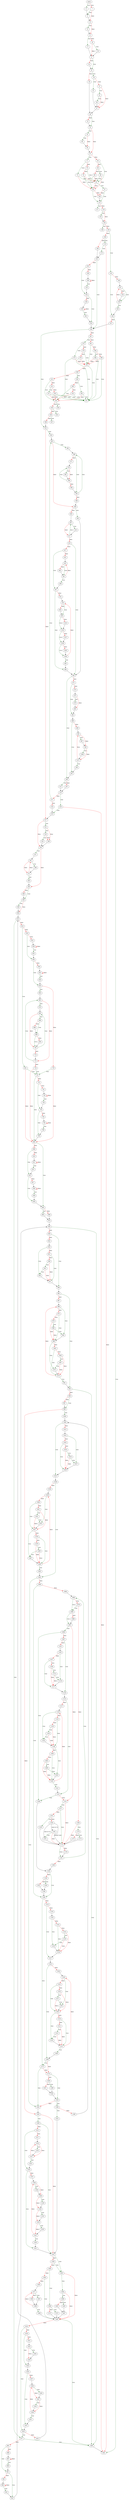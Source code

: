 digraph "print_files" {
	// Node definitions.
	2 [label=entry];
	6;
	7;
	9;
	10;
	13;
	15;
	17;
	18;
	20;
	21;
	24;
	25;
	28;
	30;
	35;
	37;
	42;
	46;
	47;
	48;
	52;
	53;
	55;
	60;
	63;
	67;
	71;
	73;
	76;
	78;
	82;
	84;
	86;
	89;
	93;
	97;
	102;
	108;
	113;
	117;
	119;
	120;
	128;
	138;
	139;
	145;
	146;
	147;
	154;
	158;
	163;
	164;
	167;
	168;
	170;
	173;
	180;
	191;
	202;
	208;
	209;
	223;
	224;
	228;
	229;
	262;
	263;
	264;
	267;
	270;
	273;
	276;
	278;
	281;
	284;
	286;
	289;
	292;
	300;
	303;
	305;
	308;
	310;
	313;
	315;
	317;
	320;
	323;
	324;
	328;
	329;
	335;
	336;
	347;
	348;
	355;
	358;
	360;
	365;
	366;
	372;
	374;
	382;
	384;
	390;
	392;
	398;
	399;
	403;
	405;
	407;
	415;
	417;
	423;
	427;
	432;
	433;
	440;
	441;
	446;
	447;
	451;
	452;
	458;
	459;
	463;
	464;
	465;
	471;
	474;
	475;
	479;
	482;
	485;
	488;
	490;
	491;
	497;
	500;
	504;
	505;
	506;
	507;
	512;
	514;
	517;
	520;
	524;
	525;
	527;
	531;
	533;
	535;
	540;
	543;
	551;
	561;
	568;
	571;
	583;
	585;
	589;
	593;
	599;
	604;
	610;
	614;
	620;
	625;
	626;
	635;
	636;
	640;
	641;
	643;
	658;
	659;
	664;
	665;
	676;
	680;
	686;
	688;
	689;
	695;
	705;
	714;
	715;
	724;
	729;
	731;
	735;
	742;
	743;
	758;
	759;
	764;
	765;
	798;
	799;
	800;
	806;
	810;
	811;
	822;
	823;
	827;
	828;
	858;
	859;
	863;
	865;
	868;
	874;
	877;
	881;
	886;
	887;
	900;
	901;
	905;
	906;
	932;
	933;
	934;
	938;
	942;
	943;
	947;
	948;
	952;
	956;
	957;
	960;
	965;
	967;
	968;
	975;
	976;
	980;
	984;
	986;
	991;
	992;
	995;
	997;
	998;
	1004;
	1005;
	1013;
	1014;
	1018;
	1019;
	1023;
	1027;
	1028;
	1031;
	1036;
	1038;
	1039;
	1046;
	1047;
	1051;
	1055;
	1057;
	1062;
	1063;
	1066;
	1068;
	1069;
	1076;
	1080;
	1086;
	1087;
	1094;
	1097;
	1102;
	1103;
	1107;
	1108;
	1112;
	1116;
	1117;
	1120;
	1125;
	1127;
	1128;
	1135;
	1136;
	1140;
	1144;
	1146;
	1151;
	1152;
	1155;
	1157;
	1161;
	1163;
	1164;
	1165;
	1167;
	1168;
	1170;
	1172;
	1173;
	1174;
	1178;
	1181;
	1186;
	1188;
	1190;
	1195;
	1202;
	1204;
	1206;
	1209;
	1214;
	1219;
	1220;
	1224;
	1225;
	1229;
	1233;
	1234;
	1237;
	1242;
	1244;
	1245;
	1252;
	1253;
	1257;
	1261;
	1263;
	1268;
	1269;
	1272;
	1274;
	1280;
	1287;
	1289;
	1291;
	1293;
	1296;
	1299;
	1302;
	1305;
	1309;
	1312;
	1317;
	1318;
	1325;
	1327;
	1332;
	1333;
	1337;
	1338;
	1344;
	1346;
	1350;
	1351;
	1352;
	1353;
	1358;
	1360;
	1363;
	1365;
	1366;
	1373;
	1375;
	1377;
	1385;
	1387;
	1389;
	1392;
	1394;
	1396;
	1403;
	1405;
	1407;
	1408;
	1409;
	1414;
	1418;
	1421;
	1422;
	1426;
	1429;
	1432;
	1435;
	1437;
	1438;
	1444;
	1447;
	1451;
	1452;
	1453;
	1455;
	1460;
	1461;
	1462;
	1463;
	1467;
	1471;
	1473;
	1478;
	1479;
	1483;
	1487;
	1489;
	1494;
	1495;
	1499;
	1503;
	1505;
	1510;
	1511;
	1515;
	1519;
	1521;
	1526;
	1528;
	1532;
	1534;
	1539;
	1541;
	1545;
	1548;
	1552;
	1553;
	1557;
	1558;
	1563;
	1564;
	1568;
	1571;

	// Edge definitions.
	2 -> 6 [
		color=darkgreen
		label=true
	];
	2 -> 7 [
		color=red
		label=false
	];
	6 -> 9;
	7 -> 9 [
		color=darkgreen
		label=true
	];
	7 -> 10 [
		color=red
		label=false
	];
	9 -> 10;
	10 -> 13 [
		color=darkgreen
		label=true
	];
	10 -> 15 [
		color=red
		label=false
	];
	13 -> 15;
	15 -> 17 [
		color=darkgreen
		label=true
	];
	15 -> 18 [
		color=red
		label=false
	];
	17 -> 21;
	18 -> 20 [
		color=darkgreen
		label=true
	];
	18 -> 21 [
		color=red
		label=false
	];
	20 -> 21;
	21 -> 24 [
		color=red
		label=false
	];
	21 -> 25 [
		color=darkgreen
		label=true
	];
	24 -> 25;
	25 -> 28 [
		color=red
		label=false
	];
	25 -> 30 [
		color=darkgreen
		label=true
	];
	28 -> 48;
	30 -> 35 [
		color=darkgreen
		label=true
	];
	30 -> 37 [
		color=red
		label=false
	];
	35 -> 47;
	37 -> 42 [
		color=darkgreen
		label=true
	];
	37 -> 47 [
		color=red
		label=false
	];
	42 -> 46 [
		color=darkgreen
		label=true
	];
	42 -> 47 [
		color=red
		label=false
	];
	46 -> 47;
	47 -> 48;
	48 -> 52 [
		color=red
		label=false
	];
	48 -> 53 [
		color=darkgreen
		label=true
	];
	52 -> 53;
	53 -> 55 [
		color=darkgreen
		label=true
	];
	53 -> 67 [
		color=red
		label=false
	];
	55 -> 60 [
		color=darkgreen
		label=true
	];
	55 -> 63 [
		color=red
		label=false
	];
	60 -> 63;
	63 -> 67;
	67 -> 71 [
		color=darkgreen
		label=true
	];
	67 -> 82 [
		color=red
		label=false
	];
	71 -> 73 [
		color=darkgreen
		label=true
	];
	71 -> 76 [
		color=red
		label=false
	];
	73 -> 93 [
		color=darkgreen
		label=true
	];
	73 -> 102 [
		color=red
		label=false
	];
	76 -> 78 [
		color=red
		label=false
	];
	76 -> 93 [
		color=darkgreen
		label=true
	];
	78 -> 93 [
		color=red
		label=false
	];
	78 -> 102 [
		color=darkgreen
		label=true
	];
	82 -> 84 [
		color=red
		label=false
	];
	82 -> 93 [
		color=darkgreen
		label=true
	];
	84 -> 86 [
		color=darkgreen
		label=true
	];
	84 -> 89 [
		color=red
		label=false
	];
	86 -> 93 [
		color=darkgreen
		label=true
	];
	86 -> 102 [
		color=red
		label=false
	];
	89 -> 93 [
		color=red
		label=false
	];
	89 -> 102 [
		color=darkgreen
		label=true
	];
	93 -> 97 [
		color=darkgreen
		label=true
	];
	93 -> 102 [
		color=red
		label=false
	];
	97 -> 108 [
		color=red
		label=false
	];
	97 -> 113 [
		color=darkgreen
		label=true
	];
	102 -> 108 [
		color=red
		label=false
	];
	102 -> 113 [
		color=darkgreen
		label=true
	];
	108 -> 113;
	113 -> 117 [
		color=darkgreen
		label=true
	];
	113 -> 119 [
		color=red
		label=false
	];
	119 -> 120 [
		color=darkgreen
		label=true
	];
	119 -> 128 [
		color=red
		label=false
	];
	120 -> 128;
	128 -> 138 [
		color=darkgreen
		label=true
	];
	128 -> 139 [
		color=red
		label=false
	];
	139 -> 145 [
		color=darkgreen
		label=true
	];
	139 -> 168 [
		color=red
		label=false
	];
	145 -> 146 [
		color=red
		label=false
	];
	145 -> 164 [
		color=darkgreen
		label=true
	];
	146 -> 147;
	147 -> 154 [
		color=red
		label=false
	];
	147 -> 158 [
		color=darkgreen
		label=true
	];
	154 -> 158;
	158 -> 147 [
		color=red
		label=false
	];
	158 -> 163 [
		color=darkgreen
		label=true
	];
	163 -> 164;
	164 -> 167 [
		color=red
		label=false
	];
	164 -> 1461 [
		color=darkgreen
		label=true
	];
	167 -> 264;
	168 -> 170 [
		color=darkgreen
		label=true
	];
	168 -> 180 [
		color=red
		label=false
	];
	170 -> 173 [
		color=darkgreen
		label=true
	];
	170 -> 1461 [
		color=red
		label=false
	];
	173 -> 191;
	180 -> 191;
	191 -> 202 [
		color=red
		label=false
	];
	191 -> 264 [
		color=darkgreen
		label=true
	];
	202 -> 208 [
		color=red
		label=false
	];
	202 -> 224 [
		color=darkgreen
		label=true
	];
	208 -> 209;
	209 -> 209 [
		color=red
		label=false
	];
	209 -> 223 [
		color=darkgreen
		label=true
	];
	223 -> 224;
	224 -> 228 [
		color=red
		label=false
	];
	224 -> 263 [
		color=darkgreen
		label=true
	];
	228 -> 229;
	229 -> 229 [
		color=red
		label=false
	];
	229 -> 262 [
		color=darkgreen
		label=true
	];
	262 -> 263;
	263 -> 264;
	264 -> 267 [
		color=red
		label=false
	];
	264 -> 355 [
		color=darkgreen
		label=true
	];
	267 -> 270 [
		color=darkgreen
		label=true
	];
	267 -> 281 [
		color=red
		label=false
	];
	270 -> 273 [
		color=darkgreen
		label=true
	];
	270 -> 276 [
		color=red
		label=false
	];
	273 -> 292 [
		color=red
		label=false
	];
	273 -> 323 [
		color=darkgreen
		label=true
	];
	276 -> 278 [
		color=red
		label=false
	];
	276 -> 292 [
		color=darkgreen
		label=true
	];
	278 -> 292 [
		color=red
		label=false
	];
	278 -> 323 [
		color=darkgreen
		label=true
	];
	281 -> 284 [
		color=red
		label=false
	];
	281 -> 292 [
		color=darkgreen
		label=true
	];
	284 -> 286 [
		color=darkgreen
		label=true
	];
	284 -> 289 [
		color=red
		label=false
	];
	286 -> 292 [
		color=red
		label=false
	];
	286 -> 323 [
		color=darkgreen
		label=true
	];
	289 -> 292 [
		color=red
		label=false
	];
	289 -> 323 [
		color=darkgreen
		label=true
	];
	292 -> 300 [
		color=red
		label=false
	];
	292 -> 323 [
		color=darkgreen
		label=true
	];
	300 -> 303 [
		color=darkgreen
		label=true
	];
	300 -> 313 [
		color=red
		label=false
	];
	303 -> 305 [
		color=darkgreen
		label=true
	];
	303 -> 308 [
		color=red
		label=false
	];
	305 -> 323 [
		color=darkgreen
		label=true
	];
	305 -> 324 [
		color=red
		label=false
	];
	308 -> 310 [
		color=red
		label=false
	];
	308 -> 324 [
		color=darkgreen
		label=true
	];
	310 -> 323 [
		color=darkgreen
		label=true
	];
	310 -> 324 [
		color=red
		label=false
	];
	313 -> 315 [
		color=red
		label=false
	];
	313 -> 324 [
		color=darkgreen
		label=true
	];
	315 -> 317 [
		color=darkgreen
		label=true
	];
	315 -> 320 [
		color=red
		label=false
	];
	317 -> 323 [
		color=darkgreen
		label=true
	];
	317 -> 324 [
		color=red
		label=false
	];
	320 -> 323 [
		color=darkgreen
		label=true
	];
	320 -> 324 [
		color=red
		label=false
	];
	324 -> 328 [
		color=darkgreen
		label=true
	];
	324 -> 329 [
		color=red
		label=false
	];
	329 -> 335 [
		color=darkgreen
		label=true
	];
	329 -> 336 [
		color=red
		label=false
	];
	336 -> 347 [
		color=darkgreen
		label=true
	];
	336 -> 348 [
		color=red
		label=false
	];
	348 -> 355;
	355 -> 358 [
		color=darkgreen
		label=true
	];
	355 -> 527 [
		color=red
		label=false
	];
	358 -> 360;
	360 -> 365 [
		color=darkgreen
		label=true
	];
	360 -> 399 [
		color=red
		label=false
	];
	365 -> 366;
	366 -> 372 [
		color=red
		label=false
	];
	366 -> 392 [
		color=darkgreen
		label=true
	];
	372 -> 374;
	374 -> 382 [
		color=darkgreen
		label=true
	];
	374 -> 384 [
		color=red
		label=false
	];
	382 -> 384;
	384 -> 374 [
		color=darkgreen
		label=true
	];
	384 -> 390 [
		color=red
		label=false
	];
	390 -> 392;
	392 -> 366 [
		color=darkgreen
		label=true
	];
	392 -> 398 [
		color=red
		label=false
	];
	398 -> 399;
	399 -> 403 [
		color=darkgreen
		label=true
	];
	399 -> 405 [
		color=red
		label=false
	];
	403 -> 465;
	405 -> 407;
	407 -> 415 [
		color=darkgreen
		label=true
	];
	407 -> 417 [
		color=red
		label=false
	];
	415 -> 417;
	417 -> 407 [
		color=darkgreen
		label=true
	];
	417 -> 423 [
		color=red
		label=false
	];
	423 -> 427 [
		color=red
		label=false
	];
	423 -> 465 [
		color=darkgreen
		label=true
	];
	427 -> 432 [
		color=red
		label=false
	];
	427 -> 447 [
		color=darkgreen
		label=true
	];
	432 -> 433;
	433 -> 440 [
		color=red
		label=false
	];
	433 -> 441 [
		color=darkgreen
		label=true
	];
	440 -> 441;
	441 -> 433 [
		color=red
		label=false
	];
	441 -> 446 [
		color=darkgreen
		label=true
	];
	446 -> 447;
	447 -> 451 [
		color=red
		label=false
	];
	447 -> 464 [
		color=darkgreen
		label=true
	];
	451 -> 452;
	452 -> 458 [
		color=red
		label=false
	];
	452 -> 459 [
		color=darkgreen
		label=true
	];
	458 -> 459;
	459 -> 1552 [
		color=red
		label=false
	];
	459 -> 1553 [
		color=darkgreen
		label=true
	];
	463 -> 464;
	464 -> 465;
	465 -> 471 [
		color=red
		label=false
	];
	465 -> 506 [
		color=darkgreen
		label=true
	];
	471 -> 474 [
		color=red
		label=false
	];
	471 -> 485 [
		color=darkgreen
		label=true
	];
	474 -> 475;
	475 -> 479 [
		color=darkgreen
		label=true
	];
	475 -> 482 [
		color=red
		label=false
	];
	479 -> 482;
	482 -> 485;
	485 -> 488;
	488 -> 490 [
		color=red
		label=false
	];
	488 -> 505 [
		color=darkgreen
		label=true
	];
	490 -> 491;
	491 -> 497 [
		color=darkgreen
		label=true
	];
	491 -> 500 [
		color=red
		label=false
	];
	497 -> 500;
	500 -> 1568 [
		color=darkgreen
		label=true
	];
	500 -> 1571 [
		color=red
		label=false
	];
	504 -> 505;
	505 -> 506;
	506 -> 507 [
		color=red
		label=false
	];
	506 -> 512 [
		color=darkgreen
		label=true
	];
	507 -> 514;
	512 -> 514;
	514 -> 517 [
		color=red
		label=false
	];
	514 -> 520 [
		color=darkgreen
		label=true
	];
	517 -> 360 [
		color=darkgreen
		label=true
	];
	517 -> 524 [
		color=red
		label=false
	];
	520 -> 525 [
		color=darkgreen
		label=true
	];
	520 -> 1461 [
		color=red
		label=false
	];
	524 -> 525;
	525 -> 527;
	527 -> 531 [
		color=darkgreen
		label=true
	];
	527 -> 543 [
		color=red
		label=false
	];
	531 -> 533 [
		color=darkgreen
		label=true
	];
	531 -> 540 [
		color=red
		label=false
	];
	533 -> 535 [
		color=darkgreen
		label=true
	];
	533 -> 540 [
		color=red
		label=false
	];
	535 -> 543;
	540 -> 543;
	543 -> 551 [
		color=darkgreen
		label=true
	];
	543 -> 585 [
		color=red
		label=false
	];
	551 -> 561;
	561 -> 568 [
		color=darkgreen
		label=true
	];
	561 -> 571 [
		color=red
		label=false
	];
	568 -> 571;
	571 -> 561 [
		color=red
		label=false
	];
	571 -> 583 [
		color=darkgreen
		label=true
	];
	583 -> 585;
	585 -> 589 [
		color=red
		label=false
	];
	585 -> 593 [
		color=darkgreen
		label=true
	];
	589 -> 593;
	593 -> 599 [
		color=darkgreen
		label=true
	];
	593 -> 604 [
		color=red
		label=false
	];
	599 -> 604;
	604 -> 610;
	610 -> 614 [
		color=red
		label=false
	];
	610 -> 877 [
		color=darkgreen
		label=true
	];
	614 -> 620 [
		color=red
		label=false
	];
	614 -> 641 [
		color=darkgreen
		label=true
	];
	620 -> 625 [
		color=red
		label=false
	];
	620 -> 636 [
		color=darkgreen
		label=true
	];
	625 -> 626;
	626 -> 626 [
		color=red
		label=false
	];
	626 -> 635 [
		color=darkgreen
		label=true
	];
	635 -> 636;
	636 -> 640 [
		color=red
		label=false
	];
	636 -> 659 [
		color=darkgreen
		label=true
	];
	640 -> 643;
	641 -> 731 [
		color=darkgreen
		label=true
	];
	641 -> 800 [
		color=red
		label=false
	];
	643 -> 643 [
		color=red
		label=false
	];
	643 -> 658 [
		color=darkgreen
		label=true
	];
	658 -> 659;
	659 -> 664 [
		color=darkgreen
		label=true
	];
	659 -> 729 [
		color=red
		label=false
	];
	664 -> 665;
	665 -> 676 [
		color=darkgreen
		label=true
	];
	665 -> 715 [
		color=red
		label=false
	];
	676 -> 680;
	680 -> 686 [
		color=darkgreen
		label=true
	];
	680 -> 705 [
		color=red
		label=false
	];
	686 -> 688 [
		color=red
		label=false
	];
	686 -> 689 [
		color=darkgreen
		label=true
	];
	688 -> 689;
	689 -> 695 [
		color=red
		label=false
	];
	689 -> 705 [
		color=darkgreen
		label=true
	];
	695 -> 705;
	705 -> 680 [
		color=darkgreen
		label=true
	];
	705 -> 714 [
		color=red
		label=false
	];
	714 -> 715;
	715 -> 665 [
		color=darkgreen
		label=true
	];
	715 -> 724 [
		color=red
		label=false
	];
	724 -> 731 [
		color=darkgreen
		label=true
	];
	724 -> 800 [
		color=red
		label=false
	];
	729 -> 731 [
		color=darkgreen
		label=true
	];
	729 -> 800 [
		color=red
		label=false
	];
	731 -> 735 [
		color=red
		label=false
	];
	731 -> 800 [
		color=darkgreen
		label=true
	];
	735 -> 742 [
		color=red
		label=false
	];
	735 -> 759 [
		color=darkgreen
		label=true
	];
	742 -> 743;
	743 -> 743 [
		color=red
		label=false
	];
	743 -> 758 [
		color=darkgreen
		label=true
	];
	758 -> 759;
	759 -> 764 [
		color=red
		label=false
	];
	759 -> 799 [
		color=darkgreen
		label=true
	];
	764 -> 765;
	765 -> 765 [
		color=red
		label=false
	];
	765 -> 798 [
		color=darkgreen
		label=true
	];
	798 -> 799;
	799 -> 800;
	800 -> 806 [
		color=red
		label=false
	];
	800 -> 863 [
		color=darkgreen
		label=true
	];
	806 -> 810 [
		color=red
		label=false
	];
	806 -> 823 [
		color=darkgreen
		label=true
	];
	810 -> 811;
	811 -> 811 [
		color=red
		label=false
	];
	811 -> 822 [
		color=darkgreen
		label=true
	];
	822 -> 823;
	823 -> 827 [
		color=red
		label=false
	];
	823 -> 859 [
		color=darkgreen
		label=true
	];
	827 -> 828;
	828 -> 828 [
		color=red
		label=false
	];
	828 -> 858 [
		color=darkgreen
		label=true
	];
	858 -> 859;
	859 -> 863;
	863 -> 865 [
		color=darkgreen
		label=true
	];
	863 -> 868 [
		color=red
		label=false
	];
	865 -> 874;
	868 -> 874;
	874 -> 934;
	877 -> 881 [
		color=red
		label=false
	];
	877 -> 1460 [
		color=darkgreen
		label=true
	];
	881 -> 886 [
		color=red
		label=false
	];
	881 -> 901 [
		color=darkgreen
		label=true
	];
	886 -> 887;
	887 -> 887 [
		color=red
		label=false
	];
	887 -> 900 [
		color=darkgreen
		label=true
	];
	900 -> 901;
	901 -> 905 [
		color=red
		label=false
	];
	901 -> 933 [
		color=darkgreen
		label=true
	];
	905 -> 906;
	906 -> 906 [
		color=red
		label=false
	];
	906 -> 932 [
		color=darkgreen
		label=true
	];
	932 -> 933;
	933 -> 934;
	934 -> 938 [
		color=red
		label=false
	];
	934 -> 1460 [
		color=darkgreen
		label=true
	];
	938 -> 942 [
		color=red
		label=false
	];
	938 -> 960 [
		color=darkgreen
		label=true
	];
	942 -> 943;
	943 -> 947 [
		color=red
		label=false
	];
	943 -> 956 [
		color=darkgreen
		label=true
	];
	947 -> 948 [
		color=red
		label=false
	];
	947 -> 957 [
		color=darkgreen
		label=true
	];
	948 -> 952 [
		color=darkgreen
		label=true
	];
	948 -> 957 [
		color=red
		label=false
	];
	952 -> 956 [
		color=darkgreen
		label=true
	];
	952 -> 957 [
		color=red
		label=false
	];
	956 -> 957;
	957 -> 960;
	960 -> 965;
	965 -> 967 [
		color=red
		label=false
	];
	965 -> 992 [
		color=darkgreen
		label=true
	];
	967 -> 968;
	968 -> 975 [
		color=red
		label=false
	];
	968 -> 984 [
		color=darkgreen
		label=true
	];
	975 -> 976 [
		color=red
		label=false
	];
	975 -> 986 [
		color=darkgreen
		label=true
	];
	976 -> 980 [
		color=darkgreen
		label=true
	];
	976 -> 986 [
		color=red
		label=false
	];
	980 -> 984 [
		color=darkgreen
		label=true
	];
	980 -> 986 [
		color=red
		label=false
	];
	984 -> 986;
	986 -> 1462 [
		color=red
		label=false
	];
	986 -> 1471 [
		color=darkgreen
		label=true
	];
	991 -> 992;
	992 -> 995 [
		color=red
		label=false
	];
	992 -> 1460 [
		color=darkgreen
		label=true
	];
	995 -> 997 [
		color=red
		label=false
	];
	995 -> 998 [
		color=darkgreen
		label=true
	];
	997 -> 998;
	998 -> 1004 [
		color=darkgreen
		label=true
	];
	998 -> 1305 [
		color=red
		label=false
	];
	1004 -> 1005;
	1005 -> 1013 [
		color=red
		label=false
	];
	1005 -> 1031 [
		color=darkgreen
		label=true
	];
	1013 -> 1014;
	1014 -> 1018 [
		color=red
		label=false
	];
	1014 -> 1027 [
		color=darkgreen
		label=true
	];
	1018 -> 1019 [
		color=red
		label=false
	];
	1018 -> 1028 [
		color=darkgreen
		label=true
	];
	1019 -> 1023 [
		color=darkgreen
		label=true
	];
	1019 -> 1028 [
		color=red
		label=false
	];
	1023 -> 1027 [
		color=darkgreen
		label=true
	];
	1023 -> 1028 [
		color=red
		label=false
	];
	1027 -> 1028;
	1028 -> 1031;
	1031 -> 1036;
	1036 -> 1038 [
		color=red
		label=false
	];
	1036 -> 1063 [
		color=darkgreen
		label=true
	];
	1038 -> 1039;
	1039 -> 1046 [
		color=red
		label=false
	];
	1039 -> 1055 [
		color=darkgreen
		label=true
	];
	1046 -> 1047 [
		color=red
		label=false
	];
	1046 -> 1057 [
		color=darkgreen
		label=true
	];
	1047 -> 1051 [
		color=darkgreen
		label=true
	];
	1047 -> 1057 [
		color=red
		label=false
	];
	1051 -> 1055 [
		color=darkgreen
		label=true
	];
	1051 -> 1057 [
		color=red
		label=false
	];
	1055 -> 1057;
	1057 -> 1478 [
		color=red
		label=false
	];
	1057 -> 1487 [
		color=darkgreen
		label=true
	];
	1062 -> 1063;
	1063 -> 1066 [
		color=red
		label=false
	];
	1063 -> 1302 [
		color=darkgreen
		label=true
	];
	1066 -> 1068 [
		color=red
		label=false
	];
	1066 -> 1209 [
		color=darkgreen
		label=true
	];
	1068 -> 1069;
	1069 -> 1076 [
		color=red
		label=false
	];
	1069 -> 1080 [
		color=darkgreen
		label=true
	];
	1076 -> 1080 [
		color=darkgreen
		label=true
	];
	1076 -> 1168 [
		color=red
		label=false
	];
	1080 -> 1086 [
		color=red
		label=false
	];
	1080 -> 1087 [
		color=darkgreen
		label=true
	];
	1086 -> 1087;
	1087 -> 1094 [
		color=darkgreen
		label=true
	];
	1087 -> 1155 [
		color=red
		label=false
	];
	1094 -> 1097 [
		color=red
		label=false
	];
	1094 -> 1188 [
		color=darkgreen
		label=true
	];
	1097 -> 1102 [
		color=red
		label=false
	];
	1097 -> 1120 [
		color=darkgreen
		label=true
	];
	1102 -> 1103;
	1103 -> 1107 [
		color=red
		label=false
	];
	1103 -> 1116 [
		color=darkgreen
		label=true
	];
	1107 -> 1108 [
		color=red
		label=false
	];
	1107 -> 1117 [
		color=darkgreen
		label=true
	];
	1108 -> 1112 [
		color=darkgreen
		label=true
	];
	1108 -> 1117 [
		color=red
		label=false
	];
	1112 -> 1116 [
		color=darkgreen
		label=true
	];
	1112 -> 1117 [
		color=red
		label=false
	];
	1116 -> 1117;
	1117 -> 1120;
	1120 -> 1125;
	1125 -> 1127 [
		color=red
		label=false
	];
	1125 -> 1152 [
		color=darkgreen
		label=true
	];
	1127 -> 1128;
	1128 -> 1135 [
		color=red
		label=false
	];
	1128 -> 1144 [
		color=darkgreen
		label=true
	];
	1135 -> 1136 [
		color=red
		label=false
	];
	1135 -> 1146 [
		color=darkgreen
		label=true
	];
	1136 -> 1140 [
		color=darkgreen
		label=true
	];
	1136 -> 1146 [
		color=red
		label=false
	];
	1140 -> 1144 [
		color=darkgreen
		label=true
	];
	1140 -> 1146 [
		color=red
		label=false
	];
	1144 -> 1146;
	1146 -> 1494 [
		color=red
		label=false
	];
	1146 -> 1503 [
		color=darkgreen
		label=true
	];
	1151 -> 1152;
	1152 -> 1155 [
		color=red
		label=false
	];
	1152 -> 1188 [
		color=darkgreen
		label=true
	];
	1155 -> 1157 [
		color=darkgreen
		label=true
	];
	1155 -> 1174 [
		color=red
		label=false
	];
	1157 -> 1161 [
		color=red
		label=false
	];
	1157 -> 1174 [
		color=darkgreen
		label=true
	];
	1161 -> 1163 [
		color=darkgreen
		label=true
	];
	1161 -> 1164 [
		color=red
		label=false
	];
	1163 -> 1174;
	1164 -> 1165 [label="case (x=2)"];
	1164 -> 1167 [label="case (x=3)"];
	1164 -> 1174 [label="default case"];
	1165 -> 1167 [
		color=darkgreen
		label=true
	];
	1165 -> 1174 [
		color=red
		label=false
	];
	1167 -> 1174;
	1168 -> 1170 [
		color=darkgreen
		label=true
	];
	1168 -> 1174 [
		color=red
		label=false
	];
	1170 -> 1172 [
		color=darkgreen
		label=true
	];
	1170 -> 1173 [
		color=red
		label=false
	];
	1172 -> 1174;
	1173 -> 1174;
	1174 -> 1178 [
		color=red
		label=false
	];
	1174 -> 1181 [
		color=darkgreen
		label=true
	];
	1178 -> 1181;
	1181 -> 1069 [
		color=darkgreen
		label=true
	];
	1181 -> 1186 [
		color=red
		label=false
	];
	1186 -> 1190;
	1188 -> 1190;
	1190 -> 1195 [
		color=red
		label=false
	];
	1190 -> 1209 [
		color=darkgreen
		label=true
	];
	1195 -> 1202 [
		color=red
		label=false
	];
	1195 -> 1204 [
		color=darkgreen
		label=true
	];
	1202 -> 1206;
	1204 -> 1206;
	1206 -> 1209;
	1209 -> 1214 [
		color=red
		label=false
	];
	1209 -> 1272 [
		color=darkgreen
		label=true
	];
	1214 -> 1219 [
		color=red
		label=false
	];
	1214 -> 1237 [
		color=darkgreen
		label=true
	];
	1219 -> 1220;
	1220 -> 1224 [
		color=red
		label=false
	];
	1220 -> 1233 [
		color=darkgreen
		label=true
	];
	1224 -> 1225 [
		color=red
		label=false
	];
	1224 -> 1234 [
		color=darkgreen
		label=true
	];
	1225 -> 1229 [
		color=darkgreen
		label=true
	];
	1225 -> 1234 [
		color=red
		label=false
	];
	1229 -> 1233 [
		color=darkgreen
		label=true
	];
	1229 -> 1234 [
		color=red
		label=false
	];
	1233 -> 1234;
	1234 -> 1237;
	1237 -> 1242;
	1242 -> 1244 [
		color=red
		label=false
	];
	1242 -> 1269 [
		color=darkgreen
		label=true
	];
	1244 -> 1245;
	1245 -> 1252 [
		color=red
		label=false
	];
	1245 -> 1261 [
		color=darkgreen
		label=true
	];
	1252 -> 1253 [
		color=red
		label=false
	];
	1252 -> 1263 [
		color=darkgreen
		label=true
	];
	1253 -> 1257 [
		color=darkgreen
		label=true
	];
	1253 -> 1263 [
		color=red
		label=false
	];
	1257 -> 1261 [
		color=darkgreen
		label=true
	];
	1257 -> 1263 [
		color=red
		label=false
	];
	1261 -> 1263;
	1263 -> 1510 [
		color=red
		label=false
	];
	1263 -> 1519 [
		color=darkgreen
		label=true
	];
	1268 -> 1269;
	1269 -> 1272 [
		color=darkgreen
		label=true
	];
	1269 -> 1274 [
		color=red
		label=false
	];
	1272 -> 1274 [
		color=red
		label=false
	];
	1272 -> 1302 [
		color=darkgreen
		label=true
	];
	1274 -> 1280 [
		color=red
		label=false
	];
	1274 -> 1293 [
		color=darkgreen
		label=true
	];
	1280 -> 1287 [
		color=red
		label=false
	];
	1280 -> 1289 [
		color=darkgreen
		label=true
	];
	1287 -> 1291;
	1289 -> 1291;
	1291 -> 1293;
	1293 -> 1296 [
		color=darkgreen
		label=true
	];
	1293 -> 1302 [
		color=red
		label=false
	];
	1296 -> 1299 [
		color=red
		label=false
	];
	1296 -> 1352 [
		color=darkgreen
		label=true
	];
	1299 -> 1005;
	1302 -> 1305;
	1305 -> 1309 [
		color=darkgreen
		label=true
	];
	1305 -> 1353 [
		color=red
		label=false
	];
	1309 -> 1312 [
		color=red
		label=false
	];
	1309 -> 1353 [
		color=darkgreen
		label=true
	];
	1312 -> 1317 [
		color=red
		label=false
	];
	1312 -> 1333 [
		color=darkgreen
		label=true
	];
	1317 -> 1318;
	1318 -> 1325 [
		color=darkgreen
		label=true
	];
	1318 -> 1327 [
		color=red
		label=false
	];
	1325 -> 1327;
	1327 -> 1318 [
		color=red
		label=false
	];
	1327 -> 1332 [
		color=darkgreen
		label=true
	];
	1332 -> 1333;
	1333 -> 1337 [
		color=red
		label=false
	];
	1333 -> 1351 [
		color=darkgreen
		label=true
	];
	1337 -> 1338;
	1338 -> 1344 [
		color=darkgreen
		label=true
	];
	1338 -> 1346 [
		color=red
		label=false
	];
	1344 -> 1346;
	1346 -> 1526 [
		color=darkgreen
		label=true
	];
	1346 -> 1528 [
		color=red
		label=false
	];
	1350 -> 1351;
	1351 -> 1353;
	1352 -> 1353;
	1353 -> 1358 [
		color=red
		label=false
	];
	1353 -> 1392 [
		color=darkgreen
		label=true
	];
	1358 -> 1360 [
		color=red
		label=false
	];
	1358 -> 1392 [
		color=darkgreen
		label=true
	];
	1360 -> 1363 [
		color=red
		label=false
	];
	1360 -> 1366 [
		color=darkgreen
		label=true
	];
	1363 -> 1365 [
		color=red
		label=false
	];
	1363 -> 1409 [
		color=darkgreen
		label=true
	];
	1365 -> 1377;
	1366 -> 1373 [
		color=red
		label=false
	];
	1366 -> 1375 [
		color=darkgreen
		label=true
	];
	1373 -> 1409;
	1375 -> 1409;
	1377 -> 1385 [
		color=red
		label=false
	];
	1377 -> 1387 [
		color=darkgreen
		label=true
	];
	1385 -> 1389;
	1387 -> 1389;
	1389 -> 1377 [
		color=red
		label=false
	];
	1389 -> 1408 [
		color=darkgreen
		label=true
	];
	1392 -> 1394 [
		color=darkgreen
		label=true
	];
	1392 -> 1409 [
		color=red
		label=false
	];
	1394 -> 1396 [
		color=darkgreen
		label=true
	];
	1394 -> 1409 [
		color=red
		label=false
	];
	1396 -> 1403 [
		color=red
		label=false
	];
	1396 -> 1405 [
		color=darkgreen
		label=true
	];
	1403 -> 1407;
	1405 -> 1407;
	1407 -> 1409;
	1408 -> 1409;
	1409 -> 1414 [
		color=red
		label=false
	];
	1409 -> 1460 [
		color=darkgreen
		label=true
	];
	1414 -> 1418 [
		color=red
		label=false
	];
	1414 -> 1453 [
		color=darkgreen
		label=true
	];
	1418 -> 1421 [
		color=red
		label=false
	];
	1418 -> 1432 [
		color=darkgreen
		label=true
	];
	1421 -> 1422;
	1422 -> 1426 [
		color=darkgreen
		label=true
	];
	1422 -> 1429 [
		color=red
		label=false
	];
	1426 -> 1429;
	1429 -> 1432;
	1432 -> 1435;
	1435 -> 1437 [
		color=red
		label=false
	];
	1435 -> 1452 [
		color=darkgreen
		label=true
	];
	1437 -> 1438;
	1438 -> 1444 [
		color=darkgreen
		label=true
	];
	1438 -> 1447 [
		color=red
		label=false
	];
	1444 -> 1447;
	1447 -> 1545 [
		color=darkgreen
		label=true
	];
	1447 -> 1548 [
		color=red
		label=false
	];
	1451 -> 1452;
	1452 -> 1453;
	1453 -> 877 [
		color=darkgreen
		label=true
	];
	1453 -> 1455 [
		color=red
		label=false
	];
	1455 -> 610;
	1460 -> 1461;
	1462 -> 1463 [
		color=red
		label=false
	];
	1462 -> 1473 [
		color=darkgreen
		label=true
	];
	1463 -> 1467 [
		color=darkgreen
		label=true
	];
	1463 -> 1473 [
		color=red
		label=false
	];
	1467 -> 1471 [
		color=darkgreen
		label=true
	];
	1467 -> 1473 [
		color=red
		label=false
	];
	1471 -> 1473;
	1473 -> 968 [
		color=red
		label=false
	];
	1473 -> 991 [
		color=darkgreen
		label=true
	];
	1478 -> 1479 [
		color=red
		label=false
	];
	1478 -> 1489 [
		color=darkgreen
		label=true
	];
	1479 -> 1483 [
		color=darkgreen
		label=true
	];
	1479 -> 1489 [
		color=red
		label=false
	];
	1483 -> 1487 [
		color=darkgreen
		label=true
	];
	1483 -> 1489 [
		color=red
		label=false
	];
	1487 -> 1489;
	1489 -> 1039 [
		color=red
		label=false
	];
	1489 -> 1062 [
		color=darkgreen
		label=true
	];
	1494 -> 1495 [
		color=red
		label=false
	];
	1494 -> 1505 [
		color=darkgreen
		label=true
	];
	1495 -> 1499 [
		color=darkgreen
		label=true
	];
	1495 -> 1505 [
		color=red
		label=false
	];
	1499 -> 1503 [
		color=darkgreen
		label=true
	];
	1499 -> 1505 [
		color=red
		label=false
	];
	1503 -> 1505;
	1505 -> 1128 [
		color=red
		label=false
	];
	1505 -> 1151 [
		color=darkgreen
		label=true
	];
	1510 -> 1511 [
		color=red
		label=false
	];
	1510 -> 1521 [
		color=darkgreen
		label=true
	];
	1511 -> 1515 [
		color=darkgreen
		label=true
	];
	1511 -> 1521 [
		color=red
		label=false
	];
	1515 -> 1519 [
		color=darkgreen
		label=true
	];
	1515 -> 1521 [
		color=red
		label=false
	];
	1519 -> 1521;
	1521 -> 1245 [
		color=red
		label=false
	];
	1521 -> 1268 [
		color=darkgreen
		label=true
	];
	1526 -> 1528;
	1528 -> 1532 [
		color=darkgreen
		label=true
	];
	1528 -> 1534 [
		color=red
		label=false
	];
	1532 -> 1534;
	1534 -> 1539 [
		color=darkgreen
		label=true
	];
	1534 -> 1541 [
		color=red
		label=false
	];
	1539 -> 1541;
	1541 -> 1338 [
		color=red
		label=false
	];
	1541 -> 1350 [
		color=darkgreen
		label=true
	];
	1545 -> 1548;
	1548 -> 1438 [
		color=red
		label=false
	];
	1548 -> 1451 [
		color=darkgreen
		label=true
	];
	1552 -> 1553;
	1553 -> 1557 [
		color=red
		label=false
	];
	1553 -> 1558 [
		color=darkgreen
		label=true
	];
	1557 -> 1558;
	1558 -> 1563 [
		color=red
		label=false
	];
	1558 -> 1564 [
		color=darkgreen
		label=true
	];
	1563 -> 1564;
	1564 -> 452 [
		color=red
		label=false
	];
	1564 -> 463 [
		color=darkgreen
		label=true
	];
	1568 -> 1571;
	1571 -> 491 [
		color=red
		label=false
	];
	1571 -> 504 [
		color=darkgreen
		label=true
	];
}